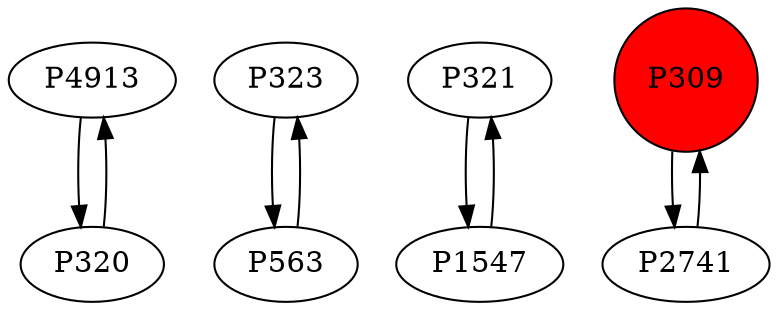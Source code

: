 digraph {
	P4913 -> P320
	P323 -> P563
	P321 -> P1547
	P309 -> P2741
	P563 -> P323
	P1547 -> P321
	P2741 -> P309
	P320 -> P4913
	P309 [shape=circle]
	P309 [style=filled]
	P309 [fillcolor=red]
}